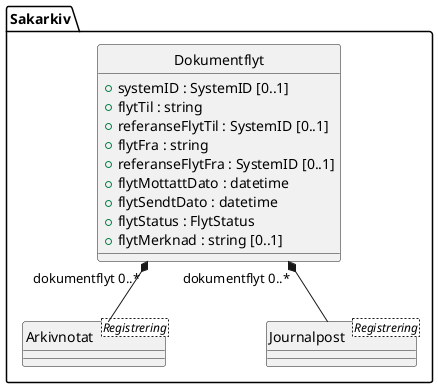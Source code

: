 @startuml
skinparam nodesep 100
hide circle
class Sakarkiv.Dokumentflyt {
  +systemID : SystemID [0..1]
  +flytTil : string
  +referanseFlytTil : SystemID [0..1]
  +flytFra : string
  +referanseFlytFra : SystemID [0..1]
  +flytMottattDato : datetime
  +flytSendtDato : datetime
  +flytStatus : FlytStatus
  +flytMerknad : string [0..1]
}
class Sakarkiv.Arkivnotat <Registrering> {
}
Sakarkiv.Dokumentflyt "dokumentflyt 0..*" *-- Sakarkiv.Arkivnotat
class Sakarkiv.Journalpost <Registrering> {
}
Sakarkiv.Dokumentflyt "dokumentflyt 0..*" *-- Sakarkiv.Journalpost
@enduml
